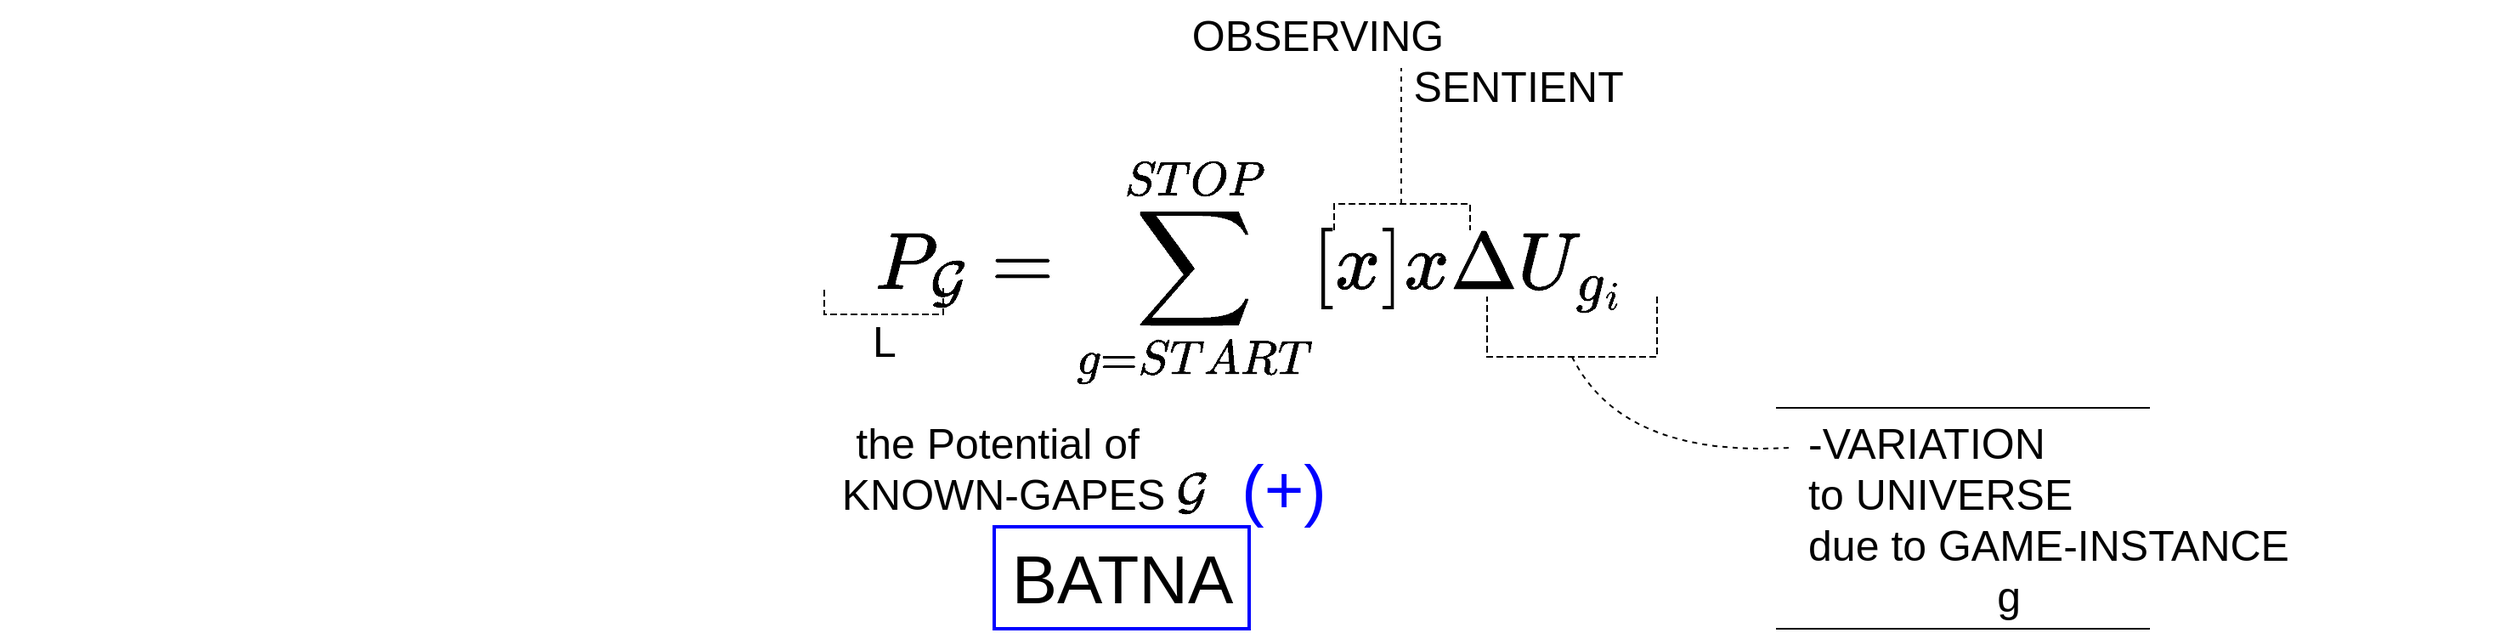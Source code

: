 <mxfile version="17.5.0" type="github">
  <diagram id="gQ61gNUYz-c1vmjMEYWE" name="Page-1">
    <mxGraphModel dx="1487" dy="1840" grid="1" gridSize="10" guides="1" tooltips="1" connect="1" arrows="1" fold="1" page="1" pageScale="1" pageWidth="850" pageHeight="1100" math="1" shadow="0">
      <root>
        <mxCell id="0" />
        <mxCell id="1" parent="0" />
        <mxCell id="XOX50ztPG79LzL4W2d4P-1" value="&lt;font style=&quot;font-size: 40px&quot;&gt;$$P_ \mathcal{G}=\sum^{\small {STOP}} _{\small {g=START}}[x]x \Delta U_{g_i}$$&lt;/font&gt;" style="text;html=1;align=center;verticalAlign=middle;resizable=0;points=[];autosize=1;strokeColor=none;fillColor=none;" vertex="1" parent="1">
          <mxGeometry x="-555" y="85" width="1470" height="30" as="geometry" />
        </mxCell>
        <mxCell id="XOX50ztPG79LzL4W2d4P-2" value="" style="shape=partialRectangle;whiteSpace=wrap;html=1;bottom=1;right=1;left=1;top=0;fillColor=none;routingCenterX=-0.5;fontSize=40;dashed=1;" vertex="1" parent="1">
          <mxGeometry x="320" y="115" width="100" height="35" as="geometry" />
        </mxCell>
        <mxCell id="XOX50ztPG79LzL4W2d4P-3" value="" style="shape=partialRectangle;whiteSpace=wrap;html=1;bottom=1;right=1;left=1;top=0;fillColor=none;routingCenterX=-0.5;fontSize=40;dashed=1;rotation=-180;" vertex="1" parent="1">
          <mxGeometry x="230" y="60" width="80" height="15" as="geometry" />
        </mxCell>
        <mxCell id="XOX50ztPG79LzL4W2d4P-4" value="" style="shape=partialRectangle;whiteSpace=wrap;html=1;bottom=1;right=1;left=1;top=0;fillColor=none;routingCenterX=-0.5;fontSize=40;dashed=1;rotation=0;" vertex="1" parent="1">
          <mxGeometry x="-70" y="110" width="70" height="15" as="geometry" />
        </mxCell>
        <mxCell id="XOX50ztPG79LzL4W2d4P-5" value="" style="endArrow=none;dashed=1;html=1;rounded=0;fontSize=40;" edge="1" parent="1">
          <mxGeometry width="50" height="50" relative="1" as="geometry">
            <mxPoint x="269.5" y="60" as="sourcePoint" />
            <mxPoint x="269.5" y="-20" as="targetPoint" />
          </mxGeometry>
        </mxCell>
        <mxCell id="XOX50ztPG79LzL4W2d4P-7" value="OBSERVING&lt;br&gt;&amp;nbsp; &amp;nbsp; &amp;nbsp; &amp;nbsp; &amp;nbsp; &amp;nbsp; &amp;nbsp; &amp;nbsp; &amp;nbsp; &amp;nbsp; &amp;nbsp; &amp;nbsp; &amp;nbsp; &amp;nbsp; &amp;nbsp; &amp;nbsp; &amp;nbsp; SENTIENT" style="text;html=1;align=center;verticalAlign=middle;resizable=0;points=[];autosize=1;strokeColor=none;fillColor=none;fontSize=25;" vertex="1" parent="1">
          <mxGeometry x="30" y="-60" width="380" height="70" as="geometry" />
        </mxCell>
        <mxCell id="XOX50ztPG79LzL4W2d4P-8" value="L" style="text;html=1;align=center;verticalAlign=middle;resizable=0;points=[];autosize=1;strokeColor=none;fillColor=none;fontSize=25;" vertex="1" parent="1">
          <mxGeometry x="-50" y="120" width="30" height="40" as="geometry" />
        </mxCell>
        <mxCell id="XOX50ztPG79LzL4W2d4P-9" value="&lt;div style=&quot;text-align: left&quot;&gt;&lt;span&gt;-VARIATION&lt;/span&gt;&lt;/div&gt;&lt;div style=&quot;text-align: left&quot;&gt;&lt;span&gt;to UNIVERSE&lt;/span&gt;&lt;/div&gt;&lt;div style=&quot;text-align: left&quot;&gt;&lt;span&gt;due to GAME-INSTANCE&lt;/span&gt;&lt;/div&gt;&lt;div style=&quot;text-align: left&quot;&gt;&lt;span&gt;&amp;nbsp; &amp;nbsp; &amp;nbsp; &amp;nbsp; &amp;nbsp; &amp;nbsp; &amp;nbsp; &amp;nbsp; g&lt;/span&gt;&lt;/div&gt;" style="text;html=1;align=center;verticalAlign=middle;resizable=0;points=[];autosize=1;strokeColor=none;fillColor=none;fontSize=25;" vertex="1" parent="1">
          <mxGeometry x="500" y="180" width="300" height="130" as="geometry" />
        </mxCell>
        <mxCell id="XOX50ztPG79LzL4W2d4P-10" value="" style="endArrow=none;html=1;rounded=0;fontSize=25;" edge="1" parent="1">
          <mxGeometry width="50" height="50" relative="1" as="geometry">
            <mxPoint x="490" y="180" as="sourcePoint" />
            <mxPoint x="710" y="180" as="targetPoint" />
          </mxGeometry>
        </mxCell>
        <mxCell id="XOX50ztPG79LzL4W2d4P-11" value="" style="endArrow=none;html=1;rounded=0;fontSize=25;" edge="1" parent="1">
          <mxGeometry width="50" height="50" relative="1" as="geometry">
            <mxPoint x="490" y="310" as="sourcePoint" />
            <mxPoint x="710" y="310" as="targetPoint" />
          </mxGeometry>
        </mxCell>
        <mxCell id="XOX50ztPG79LzL4W2d4P-12" value="" style="endArrow=none;dashed=1;html=1;fontSize=25;exitX=0.5;exitY=1;exitDx=0;exitDy=0;entryX=0.001;entryY=0.179;entryDx=0;entryDy=0;entryPerimeter=0;curved=1;" edge="1" parent="1" source="XOX50ztPG79LzL4W2d4P-2" target="XOX50ztPG79LzL4W2d4P-9">
          <mxGeometry width="50" height="50" relative="1" as="geometry">
            <mxPoint x="450" y="140" as="sourcePoint" />
            <mxPoint x="500" y="90" as="targetPoint" />
            <Array as="points">
              <mxPoint x="400" y="210" />
            </Array>
          </mxGeometry>
        </mxCell>
        <mxCell id="XOX50ztPG79LzL4W2d4P-13" value="the Potential of&amp;nbsp;&lt;br&gt;KNOWN-GAPES" style="text;html=1;align=center;verticalAlign=middle;resizable=0;points=[];autosize=1;strokeColor=none;fillColor=none;fontSize=25;" vertex="1" parent="1">
          <mxGeometry x="-70" y="180" width="210" height="70" as="geometry" />
        </mxCell>
        <mxCell id="XOX50ztPG79LzL4W2d4P-15" value="$$\mathcal{G}$$" style="text;html=1;align=center;verticalAlign=middle;resizable=0;points=[];autosize=1;strokeColor=none;fillColor=none;fontSize=25;" vertex="1" parent="1">
          <mxGeometry x="45" y="210" width="200" height="40" as="geometry" />
        </mxCell>
        <mxCell id="XOX50ztPG79LzL4W2d4P-16" value="&lt;font style=&quot;font-size: 40px&quot;&gt;BATNA&lt;/font&gt;" style="text;html=1;align=center;verticalAlign=middle;resizable=0;points=[];autosize=1;strokeColor=none;fillColor=none;fontSize=25;" vertex="1" parent="1">
          <mxGeometry x="30" y="260" width="150" height="40" as="geometry" />
        </mxCell>
        <mxCell id="XOX50ztPG79LzL4W2d4P-17" value="" style="rounded=0;whiteSpace=wrap;html=1;fontSize=40;fillColor=none;strokeColor=#0000FF;strokeWidth=2;" vertex="1" parent="1">
          <mxGeometry x="30" y="250" width="150" height="60" as="geometry" />
        </mxCell>
        <mxCell id="XOX50ztPG79LzL4W2d4P-18" value="&lt;font color=&quot;#0000ff&quot;&gt;(+)&lt;/font&gt;" style="text;html=1;align=center;verticalAlign=middle;resizable=0;points=[];autosize=1;strokeColor=none;fillColor=none;fontSize=40;" vertex="1" parent="1">
          <mxGeometry x="165" y="202" width="70" height="50" as="geometry" />
        </mxCell>
      </root>
    </mxGraphModel>
  </diagram>
</mxfile>
